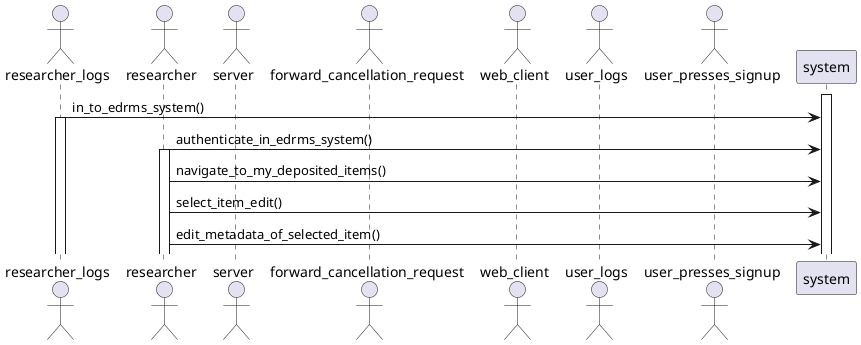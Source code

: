 @startuml
actor researcher_logs
actor researcher
actor server
actor forward_cancellation_request
actor web_client
actor user_logs
actor user_presses_signup
participant system
activate system
researcher_logs -> system: in_to_edrms_system()
activate researcher_logs
researcher -> system: authenticate_in_edrms_system()
activate researcher
researcher -> system: navigate_to_my_deposited_items()
researcher -> system: select_item_edit()
researcher -> system: edit_metadata_of_selected_item()
@enduml
